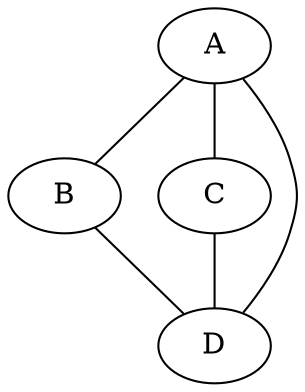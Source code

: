 graph G {

  a [label="A"]
  b [label="B"]
  c [label="C"]
  d [label="D"]

  a -- {b, c} -- d;
  a -- d
}